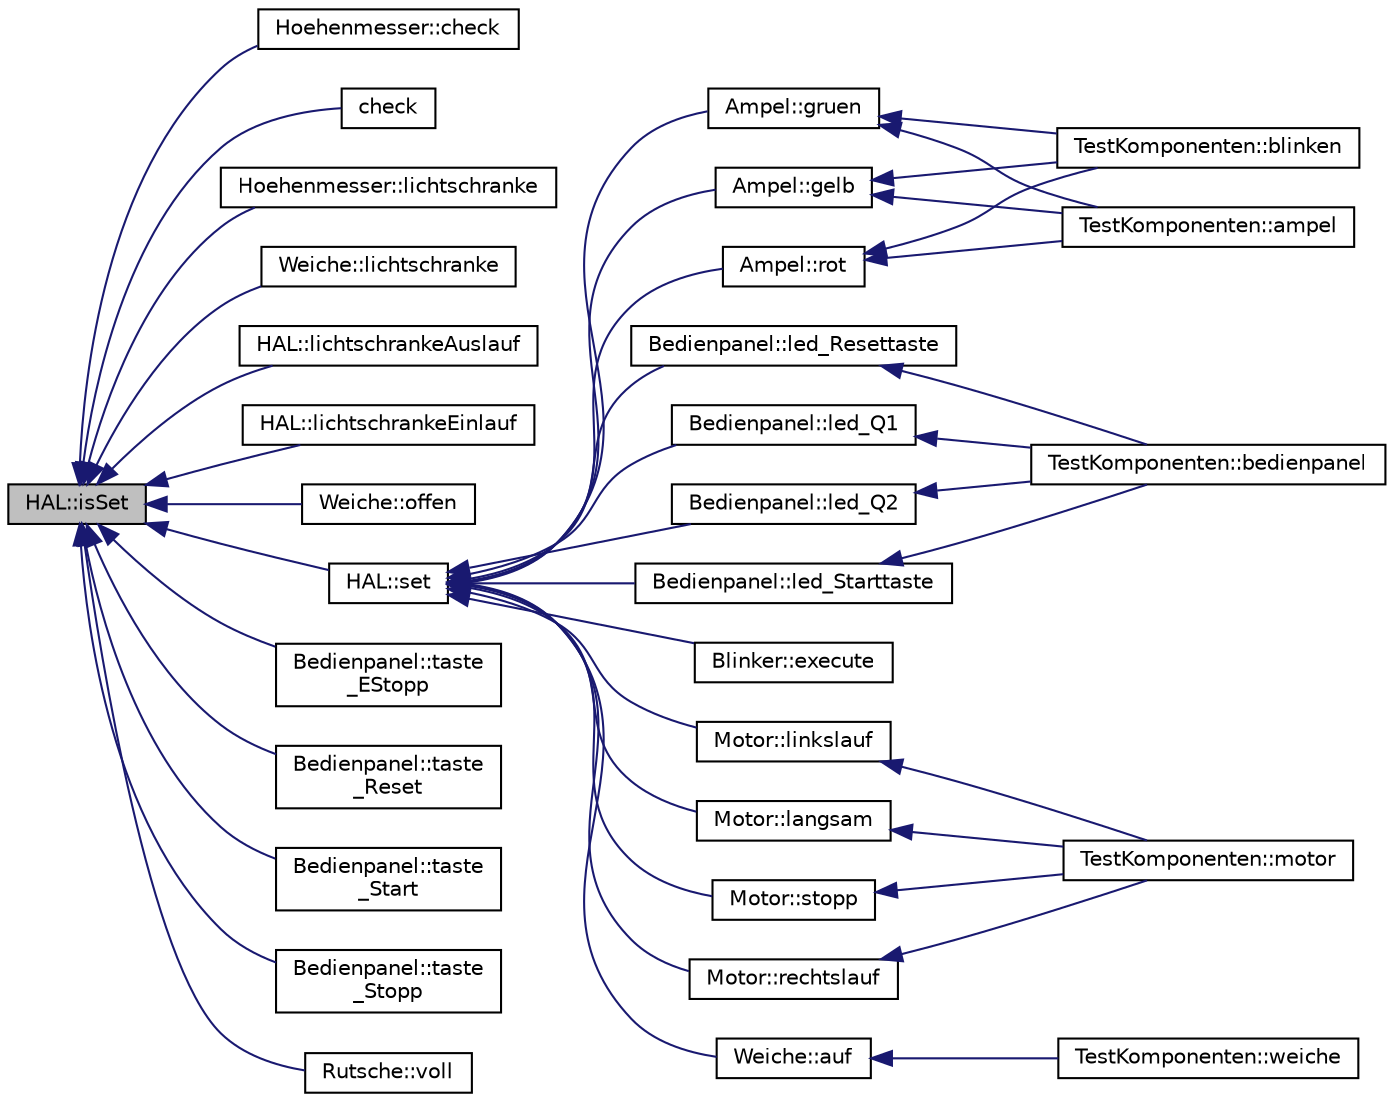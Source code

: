 digraph "HAL::isSet"
{
  edge [fontname="Helvetica",fontsize="10",labelfontname="Helvetica",labelfontsize="10"];
  node [fontname="Helvetica",fontsize="10",shape=record];
  rankdir="LR";
  Node1 [label="HAL::isSet",height=0.2,width=0.4,color="black", fillcolor="grey75", style="filled" fontcolor="black"];
  Node1 -> Node2 [dir="back",color="midnightblue",fontsize="10",style="solid",fontname="Helvetica"];
  Node2 [label="Hoehenmesser::check",height=0.2,width=0.4,color="black", fillcolor="white", style="filled",URL="$class_hoehenmesser.html#ab511517863477f7bd23b9184a4b25825"];
  Node1 -> Node3 [dir="back",color="midnightblue",fontsize="10",style="solid",fontname="Helvetica"];
  Node3 [label="check",height=0.2,width=0.4,color="black", fillcolor="white", style="filled",URL="$_metalldetektor_8cpp.html#ae1ee541bb22588b6a71650c807efca90"];
  Node1 -> Node4 [dir="back",color="midnightblue",fontsize="10",style="solid",fontname="Helvetica"];
  Node4 [label="Hoehenmesser::lichtschranke",height=0.2,width=0.4,color="black", fillcolor="white", style="filled",URL="$class_hoehenmesser.html#a3f459072366dfdf07d296b6cbc6ba55a"];
  Node1 -> Node5 [dir="back",color="midnightblue",fontsize="10",style="solid",fontname="Helvetica"];
  Node5 [label="Weiche::lichtschranke",height=0.2,width=0.4,color="black", fillcolor="white", style="filled",URL="$class_weiche.html#a5ac84c4db611d095c62242d0c3d7317a"];
  Node1 -> Node6 [dir="back",color="midnightblue",fontsize="10",style="solid",fontname="Helvetica"];
  Node6 [label="HAL::lichtschrankeAuslauf",height=0.2,width=0.4,color="black", fillcolor="white", style="filled",URL="$class_h_a_l.html#a603a879b38e9dd793173c2731cb2916a"];
  Node1 -> Node7 [dir="back",color="midnightblue",fontsize="10",style="solid",fontname="Helvetica"];
  Node7 [label="HAL::lichtschrankeEinlauf",height=0.2,width=0.4,color="black", fillcolor="white", style="filled",URL="$class_h_a_l.html#a405b1c934bcbb52a466d7f5d292fee1e"];
  Node1 -> Node8 [dir="back",color="midnightblue",fontsize="10",style="solid",fontname="Helvetica"];
  Node8 [label="Weiche::offen",height=0.2,width=0.4,color="black", fillcolor="white", style="filled",URL="$class_weiche.html#a4de67f1df000b92cf403a39369ad1351"];
  Node1 -> Node9 [dir="back",color="midnightblue",fontsize="10",style="solid",fontname="Helvetica"];
  Node9 [label="HAL::set",height=0.2,width=0.4,color="black", fillcolor="white", style="filled",URL="$class_h_a_l.html#a18858af674f3a3caf6d10dfabbde265c"];
  Node9 -> Node10 [dir="back",color="midnightblue",fontsize="10",style="solid",fontname="Helvetica"];
  Node10 [label="Ampel::gruen",height=0.2,width=0.4,color="black", fillcolor="white", style="filled",URL="$class_ampel.html#ab00628eb93879afd0052a8423bd10904"];
  Node10 -> Node11 [dir="back",color="midnightblue",fontsize="10",style="solid",fontname="Helvetica"];
  Node11 [label="TestKomponenten::ampel",height=0.2,width=0.4,color="black", fillcolor="white", style="filled",URL="$class_test_komponenten.html#aab08f17d1971da0f10b4d199b3b59811"];
  Node10 -> Node12 [dir="back",color="midnightblue",fontsize="10",style="solid",fontname="Helvetica"];
  Node12 [label="TestKomponenten::blinken",height=0.2,width=0.4,color="black", fillcolor="white", style="filled",URL="$class_test_komponenten.html#af2700d1871b96805be1e090a1b02b6b5"];
  Node9 -> Node13 [dir="back",color="midnightblue",fontsize="10",style="solid",fontname="Helvetica"];
  Node13 [label="Ampel::gelb",height=0.2,width=0.4,color="black", fillcolor="white", style="filled",URL="$class_ampel.html#accfaa365732050a0e1e1fd74f9532eb6"];
  Node13 -> Node11 [dir="back",color="midnightblue",fontsize="10",style="solid",fontname="Helvetica"];
  Node13 -> Node12 [dir="back",color="midnightblue",fontsize="10",style="solid",fontname="Helvetica"];
  Node9 -> Node14 [dir="back",color="midnightblue",fontsize="10",style="solid",fontname="Helvetica"];
  Node14 [label="Ampel::rot",height=0.2,width=0.4,color="black", fillcolor="white", style="filled",URL="$class_ampel.html#a1ccbb788e06c40c77dde65675fd87a4b"];
  Node14 -> Node11 [dir="back",color="midnightblue",fontsize="10",style="solid",fontname="Helvetica"];
  Node14 -> Node12 [dir="back",color="midnightblue",fontsize="10",style="solid",fontname="Helvetica"];
  Node9 -> Node15 [dir="back",color="midnightblue",fontsize="10",style="solid",fontname="Helvetica"];
  Node15 [label="Bedienpanel::led_Starttaste",height=0.2,width=0.4,color="black", fillcolor="white", style="filled",URL="$class_bedienpanel.html#a24d519c898801aada4463d980eb99aff"];
  Node15 -> Node16 [dir="back",color="midnightblue",fontsize="10",style="solid",fontname="Helvetica"];
  Node16 [label="TestKomponenten::bedienpanel",height=0.2,width=0.4,color="black", fillcolor="white", style="filled",URL="$class_test_komponenten.html#a9977bc790e0b199753524b8ca66070e6"];
  Node9 -> Node17 [dir="back",color="midnightblue",fontsize="10",style="solid",fontname="Helvetica"];
  Node17 [label="Bedienpanel::led_Resettaste",height=0.2,width=0.4,color="black", fillcolor="white", style="filled",URL="$class_bedienpanel.html#ae758b3613dc6c510addea6d0b94c2087"];
  Node17 -> Node16 [dir="back",color="midnightblue",fontsize="10",style="solid",fontname="Helvetica"];
  Node9 -> Node18 [dir="back",color="midnightblue",fontsize="10",style="solid",fontname="Helvetica"];
  Node18 [label="Bedienpanel::led_Q1",height=0.2,width=0.4,color="black", fillcolor="white", style="filled",URL="$class_bedienpanel.html#a994a0fcd8c5337c44e65e3e03866bd89"];
  Node18 -> Node16 [dir="back",color="midnightblue",fontsize="10",style="solid",fontname="Helvetica"];
  Node9 -> Node19 [dir="back",color="midnightblue",fontsize="10",style="solid",fontname="Helvetica"];
  Node19 [label="Bedienpanel::led_Q2",height=0.2,width=0.4,color="black", fillcolor="white", style="filled",URL="$class_bedienpanel.html#ad01bcb62793497533004ba978e3f599a"];
  Node19 -> Node16 [dir="back",color="midnightblue",fontsize="10",style="solid",fontname="Helvetica"];
  Node9 -> Node20 [dir="back",color="midnightblue",fontsize="10",style="solid",fontname="Helvetica"];
  Node20 [label="Blinker::execute",height=0.2,width=0.4,color="black", fillcolor="white", style="filled",URL="$class_blinker.html#af8576e4bd27636ee575eac0da8d5df70"];
  Node9 -> Node21 [dir="back",color="midnightblue",fontsize="10",style="solid",fontname="Helvetica"];
  Node21 [label="Motor::rechtslauf",height=0.2,width=0.4,color="black", fillcolor="white", style="filled",URL="$class_motor.html#aa5ca2dc0cf6d8280b45aabbb789fc919"];
  Node21 -> Node22 [dir="back",color="midnightblue",fontsize="10",style="solid",fontname="Helvetica"];
  Node22 [label="TestKomponenten::motor",height=0.2,width=0.4,color="black", fillcolor="white", style="filled",URL="$class_test_komponenten.html#ac39ba20ca6a859265dadcdf01578dfce"];
  Node9 -> Node23 [dir="back",color="midnightblue",fontsize="10",style="solid",fontname="Helvetica"];
  Node23 [label="Motor::linkslauf",height=0.2,width=0.4,color="black", fillcolor="white", style="filled",URL="$class_motor.html#af778330cf4b05ae38977d2b52533b30c"];
  Node23 -> Node22 [dir="back",color="midnightblue",fontsize="10",style="solid",fontname="Helvetica"];
  Node9 -> Node24 [dir="back",color="midnightblue",fontsize="10",style="solid",fontname="Helvetica"];
  Node24 [label="Motor::langsam",height=0.2,width=0.4,color="black", fillcolor="white", style="filled",URL="$class_motor.html#a065067d51eb9782582ac056d7ce55b4a"];
  Node24 -> Node22 [dir="back",color="midnightblue",fontsize="10",style="solid",fontname="Helvetica"];
  Node9 -> Node25 [dir="back",color="midnightblue",fontsize="10",style="solid",fontname="Helvetica"];
  Node25 [label="Motor::stopp",height=0.2,width=0.4,color="black", fillcolor="white", style="filled",URL="$class_motor.html#a40bfaac4b6b9b317ffecb14dc1f51e57"];
  Node25 -> Node22 [dir="back",color="midnightblue",fontsize="10",style="solid",fontname="Helvetica"];
  Node9 -> Node26 [dir="back",color="midnightblue",fontsize="10",style="solid",fontname="Helvetica"];
  Node26 [label="Weiche::auf",height=0.2,width=0.4,color="black", fillcolor="white", style="filled",URL="$class_weiche.html#a408d0b4f03e0905b7694443ba4c3fed8"];
  Node26 -> Node27 [dir="back",color="midnightblue",fontsize="10",style="solid",fontname="Helvetica"];
  Node27 [label="TestKomponenten::weiche",height=0.2,width=0.4,color="black", fillcolor="white", style="filled",URL="$class_test_komponenten.html#ac48ab1eb4b0e34ec1a193a5ac64b91b2"];
  Node1 -> Node28 [dir="back",color="midnightblue",fontsize="10",style="solid",fontname="Helvetica"];
  Node28 [label="Bedienpanel::taste\l_EStopp",height=0.2,width=0.4,color="black", fillcolor="white", style="filled",URL="$class_bedienpanel.html#a053c8d004c68dbda1d41c07431d93827"];
  Node1 -> Node29 [dir="back",color="midnightblue",fontsize="10",style="solid",fontname="Helvetica"];
  Node29 [label="Bedienpanel::taste\l_Reset",height=0.2,width=0.4,color="black", fillcolor="white", style="filled",URL="$class_bedienpanel.html#a8504adc7de5b1887d4bf287b0653e46c"];
  Node1 -> Node30 [dir="back",color="midnightblue",fontsize="10",style="solid",fontname="Helvetica"];
  Node30 [label="Bedienpanel::taste\l_Start",height=0.2,width=0.4,color="black", fillcolor="white", style="filled",URL="$class_bedienpanel.html#abe90febca6a1eb2cc2ce7c5056f912a8"];
  Node1 -> Node31 [dir="back",color="midnightblue",fontsize="10",style="solid",fontname="Helvetica"];
  Node31 [label="Bedienpanel::taste\l_Stopp",height=0.2,width=0.4,color="black", fillcolor="white", style="filled",URL="$class_bedienpanel.html#aa40e838e37f1d3dd8efd633f7fafff07"];
  Node1 -> Node32 [dir="back",color="midnightblue",fontsize="10",style="solid",fontname="Helvetica"];
  Node32 [label="Rutsche::voll",height=0.2,width=0.4,color="black", fillcolor="white", style="filled",URL="$class_rutsche.html#aee19c7aa749813d5c4f45371c84e7470"];
}
